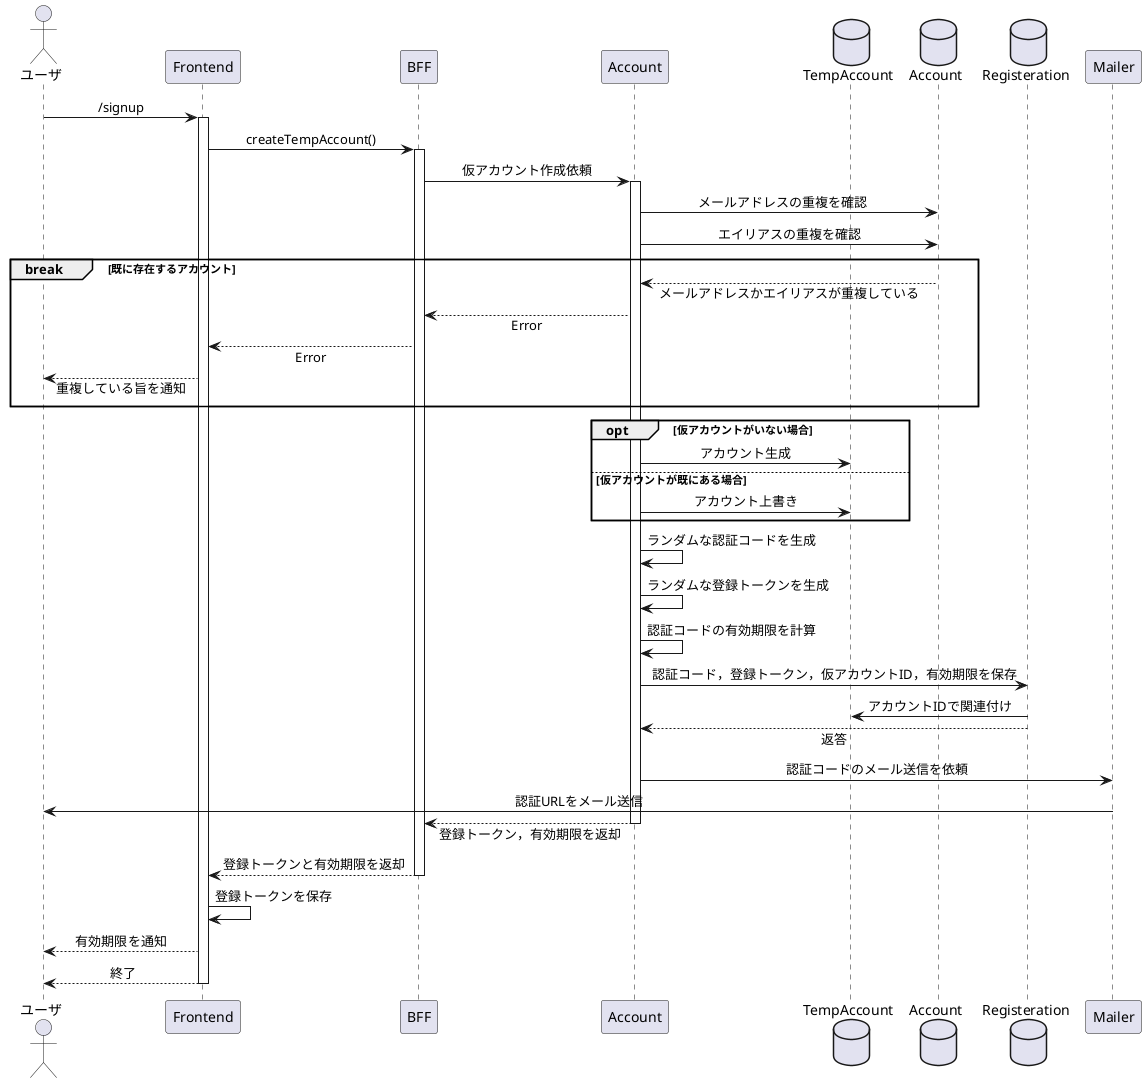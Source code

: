 @startuml create-temp-user
skinparam shadowing false
skinparam responseMessageBelowArrow true
skinparam sequenceMessageAlign center

actor "ユーザ" as User
participant "Frontend" as Frontend
participant "BFF" as BFF
participant "Account" as Account

database "TempAccount" as TempAccount_Table
database "Account" as Account_Table
database "Registeration" as Registeration_Table

participant "Mailer" as Mailer

User -> Frontend: /signup
activate Frontend

Frontend -> BFF: createTempAccount()

activate BFF
BFF -> Account: 仮アカウント作成依頼

activate Account
Account -> Account_Table: メールアドレスの重複を確認　
Account -> Account_Table: エイリアスの重複を確認

break 既に存在するアカウント
Account <-- Account_Table: メールアドレスかエイリアスが重複している
BFF <-- Account: Error
Frontend <-- BFF: Error
User <-- Frontend: 重複している旨を通知
end

opt 仮アカウントがいない場合
Account -> TempAccount_Table: アカウント生成
else 仮アカウントが既にある場合
Account -> TempAccount_Table: アカウント上書き
end
Account -> Account: ランダムな認証コードを生成
Account -> Account: ランダムな登録トークンを生成
Account -> Account: 認証コードの有効期限を計算

Account -> Registeration_Table: 認証コード，登録トークン，仮アカウントID，有効期限を保存
Registeration_Table -> TempAccount_Table: アカウントIDで関連付け
Account <-- Registeration_Table: 返答

Account -> Mailer: 認証コードのメール送信を依頼
Mailer -> User: 認証URLをメール送信

BFF <-- Account: 登録トークン，有効期限を返却
deactivate Account

BFF --> Frontend: 登録トークンと有効期限を返却
deactivate BFF

Frontend -> Frontend: 登録トークンを保存
Frontend --> User: 有効期限を通知
Frontend --> User: 終了

deactivate Frontend

@enduml

@startuml resend-verification-email

skinparam shadowing false
skinparam responseMessageBelowArrow true
skinparam sequenceMessageAlign center

actor "ユーザ" as User
participant "Frontend" as Frontend
participant "BFF" as BFF
participant "Account" as Account

database "TempAccount" as TempAccount_Table
database "Account" as Account_Table
database "Registeration" as Registeration_Table

participant "Mailer" as Mailer

User -> User: メールの認証URLを確認

User -> Frontend: /verification?code
activate Frontend

Frontend -> Frontend: 保存していた登録トークンを取得
Frontend -> BFF: resendVerificationEmail()
activate BFF

BFF -> Account: メール再送を依頼
activate Account

Account -> Registeration_Table: 登録トークンから仮アカウント要求

break 存在しない登録トークン
Account <-- Registeration_Table: 存在しない
BFF <-- Account: Error
Frontend <-- BFF: Error
User <-- Frontend: 不正な登録トークンであることを通知
Frontend -> Frontend: 登録トークンの削除
Frontend -> Frontend: redirect /index
end
Registeration_Table -> TempAccount_Table: 結びついている仮アカウントを取得
Account <-- TempAccount_Table: 仮アカウントを取得

Account -> Account: ランダムな認証コードを生成
Account -> Account: 認証コードの有効期限を計算
Account -> Registeration_Table: 認証コード，有効期限を保存

Account -> Mailer: 認証コードのメール送信を依頼
Mailer -> User: 認証URLをメール送信

BFF <-- Account: 有効期限を返却
deactivate Account

Frontend <-- BFF: 有効期限を返却
deactivate BFF

User <-- Frontend: 送った旨を通知
deactivate Frontend
@enduml

@startuml register-user
skinparam shadowing false
skinparam responseMessageBelowArrow true
skinparam sequenceMessageAlign center

actor "ユーザ" as User
participant "Frontend" as Frontend
participant "BFF" as BFF
participant "Account" as Account

database "TempAccount" as TempAccount_Table
database "Account" as Account_Table
database "Registeration" as Registeration_Table

participant "Mailer" as Mailer

User -> User: メールの認証URLを確認

User -> Frontend: /verification?code
activate Frontend

Frontend -> Frontend: 保存していた登録トークンを取得
Frontend -> BFF: registerAccunt()
activate BFF

BFF -> Account: アカウントの本登録を依頼
activate Account

Account -> Registeration_Table: 登録トークンから認証コードと有効期限を要求
Account <-- Registeration_Table: 認証コードと有効期限を返却

break 存在しない登録トークン
Account <-- Registeration_Table: 存在しない
BFF <-- Account: Error
Frontend <-- BFF: Error
User <-- Frontend: 不正な登録トークンであることを通知
Frontend -> Frontend: 登録トークンの削除
Frontend -> Frontend: redirect /index
end

Account -> Account: 認証コードの一致と有効期限を検証
break 認証コードに問題がある
BFF <-- Account: Error
Frontend <-- BFF: Error
User <-- Frontend: 不正な認証コードであることを通知
User <-- Frontend: メールの再送が可能であることを通知
end

Account -> TempAccount_Table: 仮アカウントの取得
Account <-- TempAccount_Table: 仮アカウントの情報
Account -> Account_Table: 仮アカウントの情報を本アカウントに追加
Account -> TempAccount_Table: 仮アカウント情報を削除
Account -> Registeration_Table: 登録トークン情報を削除　

Account -> Account: アクセストークンと\nリフレッシュトークンを生成

BFF <-- Account: アクセストークンと\nリフレッシュトークンを返却
deactivate Account

BFF --> Frontend: アクセストークンと\nリフレッシュトークンを返却
deactivate BFF

Frontend -> Frontend: アクセストークンと\nリフレッシュトークンを保存
Frontend -> Frontend: 登録トークンを削除
Frontend -> Frontend: redirect /me

Frontend --> User: アカウント生成が完了した旨を通知

deactivate Frontend

@enduml
